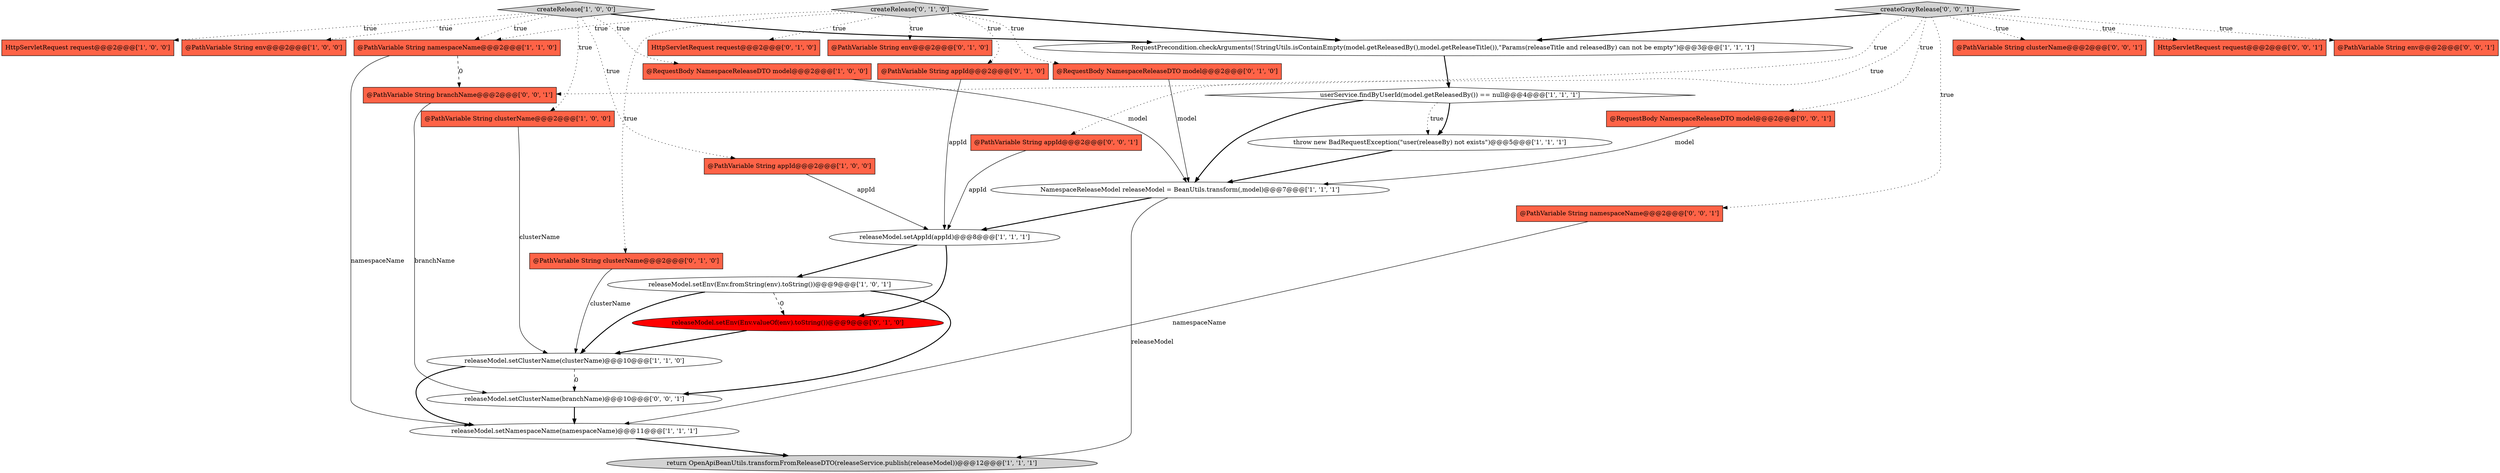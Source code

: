 digraph {
17 [style = filled, label = "createRelease['0', '1', '0']", fillcolor = lightgray, shape = diamond image = "AAA0AAABBB2BBB"];
21 [style = filled, label = "@PathVariable String appId@@@2@@@['0', '1', '0']", fillcolor = tomato, shape = box image = "AAA0AAABBB2BBB"];
29 [style = filled, label = "@PathVariable String clusterName@@@2@@@['0', '0', '1']", fillcolor = tomato, shape = box image = "AAA0AAABBB3BBB"];
20 [style = filled, label = "HttpServletRequest request@@@2@@@['0', '1', '0']", fillcolor = tomato, shape = box image = "AAA0AAABBB2BBB"];
19 [style = filled, label = "@PathVariable String clusterName@@@2@@@['0', '1', '0']", fillcolor = tomato, shape = box image = "AAA0AAABBB2BBB"];
26 [style = filled, label = "HttpServletRequest request@@@2@@@['0', '0', '1']", fillcolor = tomato, shape = box image = "AAA0AAABBB3BBB"];
1 [style = filled, label = "return OpenApiBeanUtils.transformFromReleaseDTO(releaseService.publish(releaseModel))@@@12@@@['1', '1', '1']", fillcolor = lightgray, shape = ellipse image = "AAA0AAABBB1BBB"];
6 [style = filled, label = "releaseModel.setAppId(appId)@@@8@@@['1', '1', '1']", fillcolor = white, shape = ellipse image = "AAA0AAABBB1BBB"];
7 [style = filled, label = "createRelease['1', '0', '0']", fillcolor = lightgray, shape = diamond image = "AAA0AAABBB1BBB"];
24 [style = filled, label = "@PathVariable String namespaceName@@@2@@@['0', '0', '1']", fillcolor = tomato, shape = box image = "AAA0AAABBB3BBB"];
31 [style = filled, label = "@PathVariable String branchName@@@2@@@['0', '0', '1']", fillcolor = tomato, shape = box image = "AAA0AAABBB3BBB"];
15 [style = filled, label = "releaseModel.setClusterName(clusterName)@@@10@@@['1', '1', '0']", fillcolor = white, shape = ellipse image = "AAA0AAABBB1BBB"];
13 [style = filled, label = "@PathVariable String clusterName@@@2@@@['1', '0', '0']", fillcolor = tomato, shape = box image = "AAA0AAABBB1BBB"];
10 [style = filled, label = "RequestPrecondition.checkArguments(!StringUtils.isContainEmpty(model.getReleasedBy(),model.getReleaseTitle()),\"Params(releaseTitle and releasedBy) can not be empty\")@@@3@@@['1', '1', '1']", fillcolor = white, shape = ellipse image = "AAA0AAABBB1BBB"];
4 [style = filled, label = "releaseModel.setNamespaceName(namespaceName)@@@11@@@['1', '1', '1']", fillcolor = white, shape = ellipse image = "AAA0AAABBB1BBB"];
9 [style = filled, label = "HttpServletRequest request@@@2@@@['1', '0', '0']", fillcolor = tomato, shape = box image = "AAA0AAABBB1BBB"];
12 [style = filled, label = "@PathVariable String appId@@@2@@@['1', '0', '0']", fillcolor = tomato, shape = box image = "AAA0AAABBB1BBB"];
2 [style = filled, label = "userService.findByUserId(model.getReleasedBy()) == null@@@4@@@['1', '1', '1']", fillcolor = white, shape = diamond image = "AAA0AAABBB1BBB"];
28 [style = filled, label = "@RequestBody NamespaceReleaseDTO model@@@2@@@['0', '0', '1']", fillcolor = tomato, shape = box image = "AAA0AAABBB3BBB"];
23 [style = filled, label = "releaseModel.setClusterName(branchName)@@@10@@@['0', '0', '1']", fillcolor = white, shape = ellipse image = "AAA0AAABBB3BBB"];
0 [style = filled, label = "@RequestBody NamespaceReleaseDTO model@@@2@@@['1', '0', '0']", fillcolor = tomato, shape = box image = "AAA0AAABBB1BBB"];
30 [style = filled, label = "@PathVariable String env@@@2@@@['0', '0', '1']", fillcolor = tomato, shape = box image = "AAA0AAABBB3BBB"];
16 [style = filled, label = "releaseModel.setEnv(Env.valueOf(env).toString())@@@9@@@['0', '1', '0']", fillcolor = red, shape = ellipse image = "AAA1AAABBB2BBB"];
27 [style = filled, label = "@PathVariable String appId@@@2@@@['0', '0', '1']", fillcolor = tomato, shape = box image = "AAA0AAABBB3BBB"];
18 [style = filled, label = "@RequestBody NamespaceReleaseDTO model@@@2@@@['0', '1', '0']", fillcolor = tomato, shape = box image = "AAA0AAABBB2BBB"];
8 [style = filled, label = "releaseModel.setEnv(Env.fromString(env).toString())@@@9@@@['1', '0', '1']", fillcolor = white, shape = ellipse image = "AAA0AAABBB1BBB"];
14 [style = filled, label = "@PathVariable String namespaceName@@@2@@@['1', '1', '0']", fillcolor = tomato, shape = box image = "AAA0AAABBB1BBB"];
3 [style = filled, label = "@PathVariable String env@@@2@@@['1', '0', '0']", fillcolor = tomato, shape = box image = "AAA0AAABBB1BBB"];
11 [style = filled, label = "NamespaceReleaseModel releaseModel = BeanUtils.transform(,model)@@@7@@@['1', '1', '1']", fillcolor = white, shape = ellipse image = "AAA0AAABBB1BBB"];
25 [style = filled, label = "createGrayRelease['0', '0', '1']", fillcolor = lightgray, shape = diamond image = "AAA0AAABBB3BBB"];
5 [style = filled, label = "throw new BadRequestException(\"user(releaseBy) not exists\")@@@5@@@['1', '1', '1']", fillcolor = white, shape = ellipse image = "AAA0AAABBB1BBB"];
22 [style = filled, label = "@PathVariable String env@@@2@@@['0', '1', '0']", fillcolor = tomato, shape = box image = "AAA0AAABBB2BBB"];
17->20 [style = dotted, label="true"];
17->10 [style = bold, label=""];
16->15 [style = bold, label=""];
14->31 [style = dashed, label="0"];
8->16 [style = dashed, label="0"];
0->11 [style = solid, label="model"];
15->23 [style = dashed, label="0"];
8->15 [style = bold, label=""];
14->4 [style = solid, label="namespaceName"];
8->23 [style = bold, label=""];
17->18 [style = dotted, label="true"];
13->15 [style = solid, label="clusterName"];
7->10 [style = bold, label=""];
27->6 [style = solid, label="appId"];
11->1 [style = solid, label="releaseModel"];
25->31 [style = dotted, label="true"];
7->13 [style = dotted, label="true"];
11->6 [style = bold, label=""];
23->4 [style = bold, label=""];
17->14 [style = dotted, label="true"];
25->24 [style = dotted, label="true"];
25->28 [style = dotted, label="true"];
31->23 [style = solid, label="branchName"];
7->9 [style = dotted, label="true"];
25->29 [style = dotted, label="true"];
7->0 [style = dotted, label="true"];
18->11 [style = solid, label="model"];
28->11 [style = solid, label="model"];
24->4 [style = solid, label="namespaceName"];
7->12 [style = dotted, label="true"];
7->3 [style = dotted, label="true"];
21->6 [style = solid, label="appId"];
6->16 [style = bold, label=""];
6->8 [style = bold, label=""];
15->4 [style = bold, label=""];
17->19 [style = dotted, label="true"];
12->6 [style = solid, label="appId"];
17->22 [style = dotted, label="true"];
25->10 [style = bold, label=""];
10->2 [style = bold, label=""];
5->11 [style = bold, label=""];
4->1 [style = bold, label=""];
2->5 [style = dotted, label="true"];
25->27 [style = dotted, label="true"];
17->21 [style = dotted, label="true"];
25->30 [style = dotted, label="true"];
2->11 [style = bold, label=""];
19->15 [style = solid, label="clusterName"];
25->26 [style = dotted, label="true"];
2->5 [style = bold, label=""];
7->14 [style = dotted, label="true"];
}
